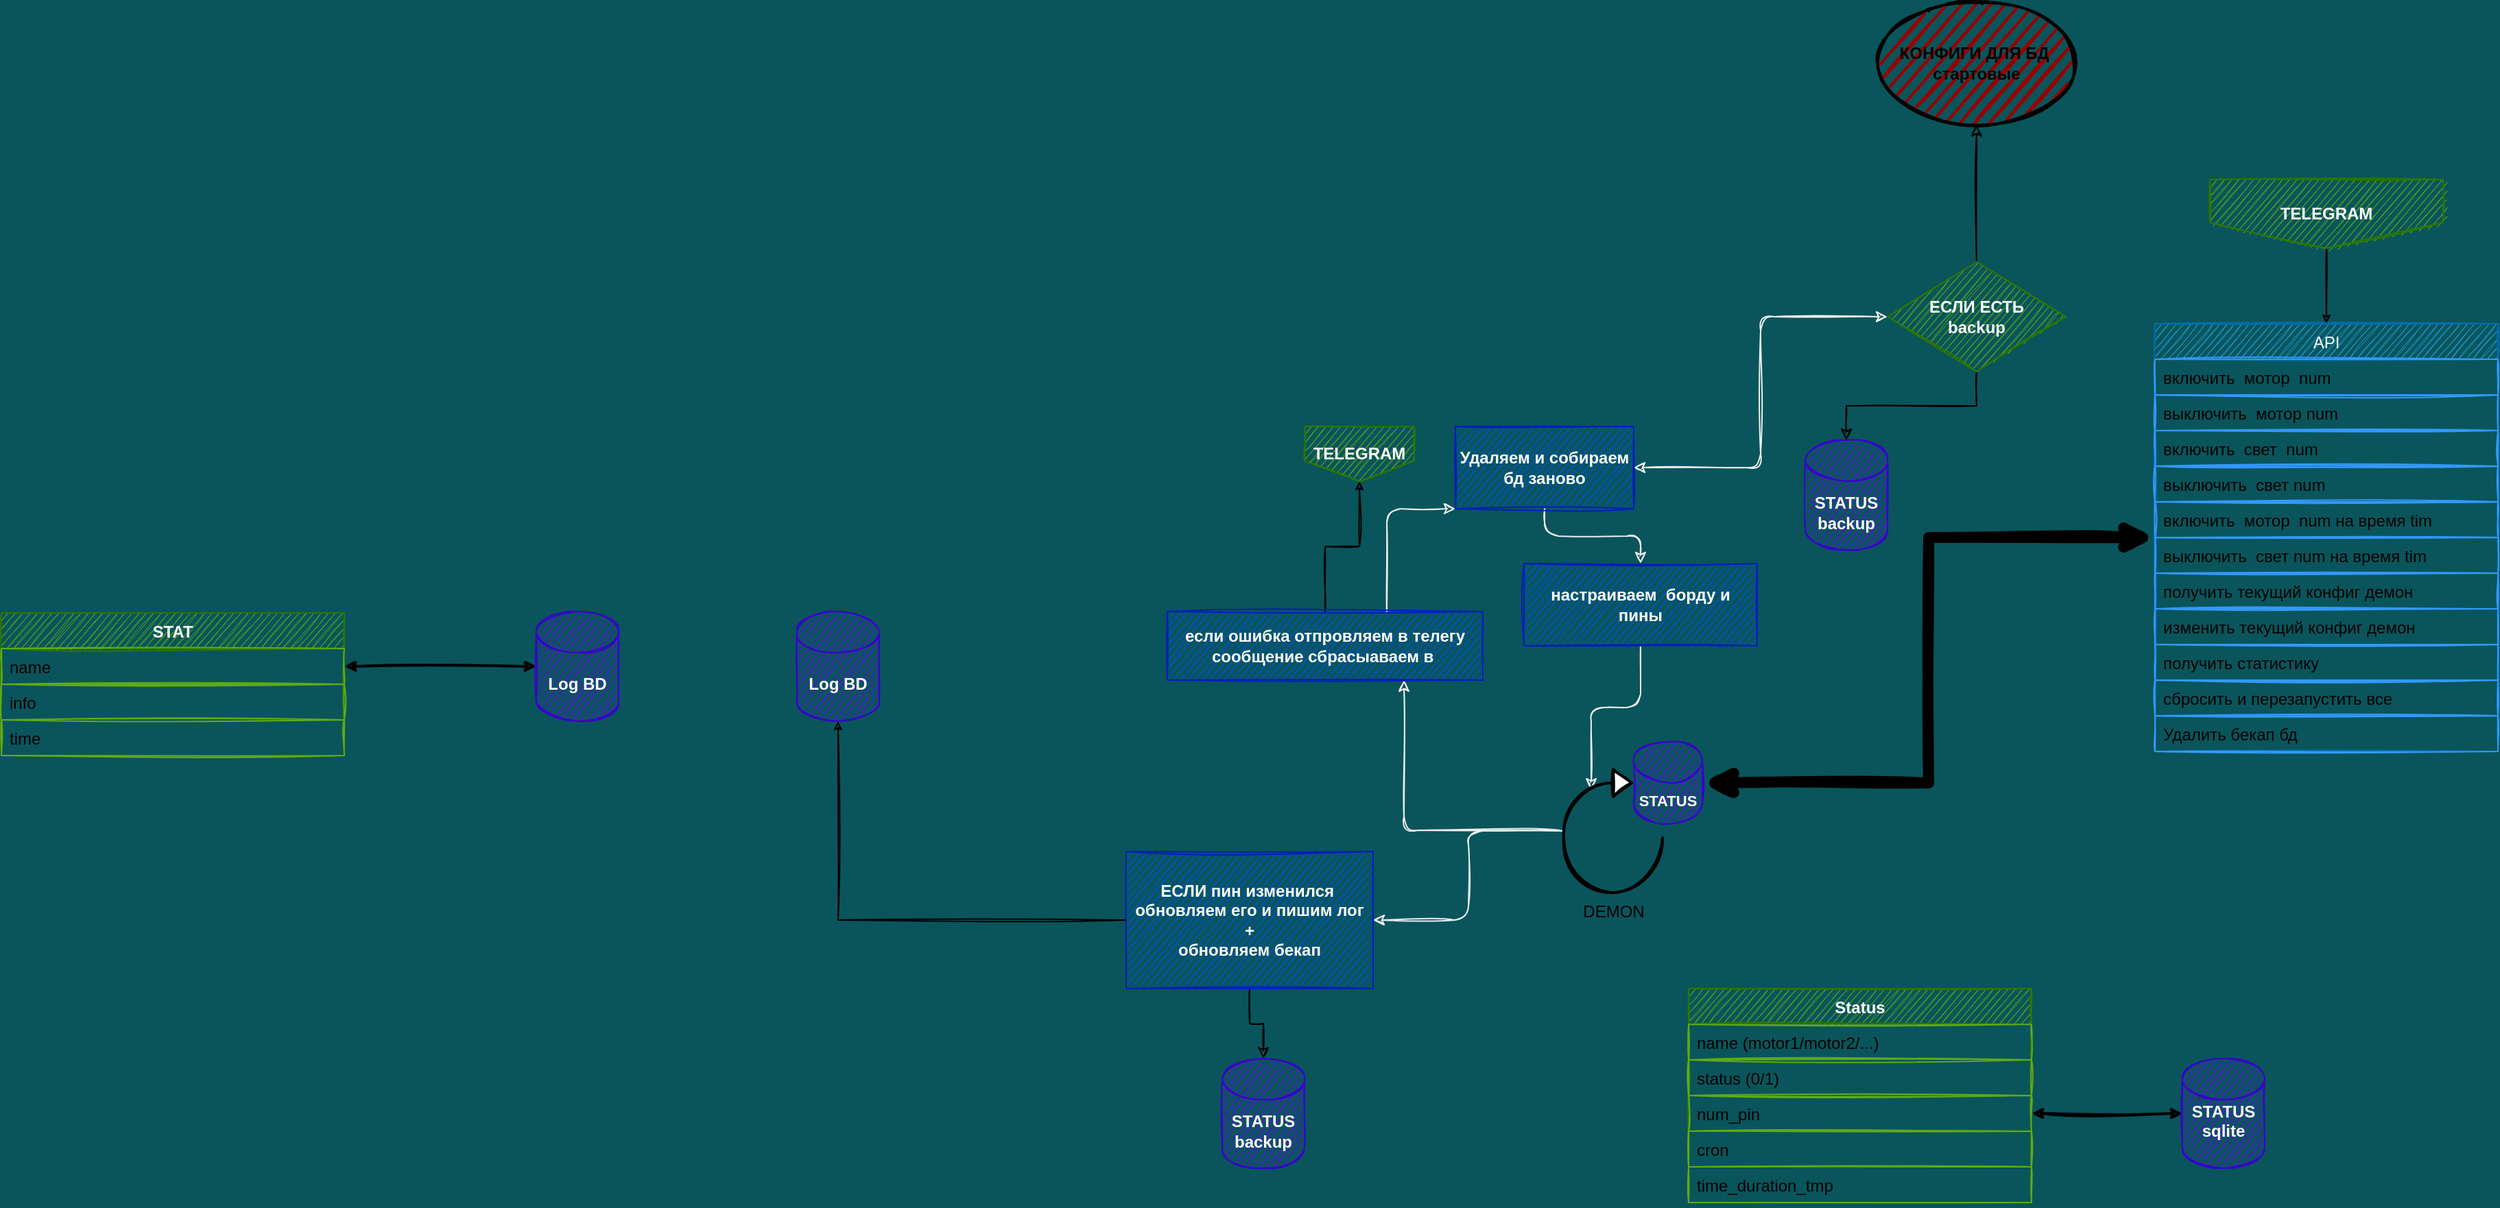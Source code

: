 <mxfile version="14.7.4" type="embed"><diagram id="4mecZb3E88RG4_fVipaJ" name="Page-1"><mxGraphModel dx="1306" dy="888" grid="1" gridSize="10" guides="1" tooltips="1" connect="1" arrows="1" fold="1" page="0" pageScale="1" pageWidth="827" pageHeight="1169" background="#09555B" math="0" shadow="0"><root><mxCell id="0"/><mxCell id="1" parent="0"/><mxCell id="40" style="edgeStyle=orthogonalEdgeStyle;rounded=0;orthogonalLoop=1;jettySize=auto;html=1;entryX=1;entryY=0.5;entryDx=0;entryDy=0;endArrow=classic;endFill=1;startArrow=classic;startFill=1;strokeWidth=8;sketch=1;entryPerimeter=0;" parent="1" source="8" target="87" edge="1"><mxGeometry relative="1" as="geometry"><mxPoint x="800" y="100" as="targetPoint"/></mxGeometry></mxCell><mxCell id="8" value="API" style="swimlane;fontStyle=0;childLayout=stackLayout;horizontal=1;startSize=26;fillColor=#1ba1e2;horizontalStack=0;resizeParent=1;resizeParentMax=0;resizeLast=0;collapsible=1;marginBottom=0;rounded=0;sketch=1;fontColor=#ffffff;strokeColor=#006EAF;" parent="1" vertex="1"><mxGeometry x="1040" y="-5" width="250" height="312" as="geometry"/></mxCell><mxCell id="9" value="включить  мотор  num" style="text;align=left;verticalAlign=top;spacingLeft=4;spacingRight=4;overflow=hidden;rotatable=0;points=[[0,0.5],[1,0.5]];portConstraint=eastwest;sketch=1;strokeColor=#3399FF;" parent="8" vertex="1"><mxGeometry y="26" width="250" height="26" as="geometry"/></mxCell><mxCell id="10" value="выключить  мотор num " style="text;align=left;verticalAlign=top;spacingLeft=4;spacingRight=4;overflow=hidden;rotatable=0;points=[[0,0.5],[1,0.5]];portConstraint=eastwest;sketch=1;strokeColor=#3399FF;" parent="8" vertex="1"><mxGeometry y="52" width="250" height="26" as="geometry"/></mxCell><mxCell id="11" value="включить  свет  num" style="text;align=left;verticalAlign=top;spacingLeft=4;spacingRight=4;overflow=hidden;rotatable=0;points=[[0,0.5],[1,0.5]];portConstraint=eastwest;sketch=1;strokeColor=#3399FF;" parent="8" vertex="1"><mxGeometry y="78" width="250" height="26" as="geometry"/></mxCell><mxCell id="15" value="выключить  свет num " style="text;align=left;verticalAlign=top;spacingLeft=4;spacingRight=4;overflow=hidden;rotatable=0;points=[[0,0.5],[1,0.5]];portConstraint=eastwest;sketch=1;strokeColor=#3399FF;" parent="8" vertex="1"><mxGeometry y="104" width="250" height="26" as="geometry"/></mxCell><mxCell id="16" value="включить  мотор  num на время tim" style="text;align=left;verticalAlign=top;spacingLeft=4;spacingRight=4;overflow=hidden;rotatable=0;points=[[0,0.5],[1,0.5]];portConstraint=eastwest;sketch=1;strokeColor=#3399FF;" parent="8" vertex="1"><mxGeometry y="130" width="250" height="26" as="geometry"/></mxCell><mxCell id="17" value="выключить  свет num на время tim" style="text;fillColor=none;align=left;verticalAlign=top;spacingLeft=4;spacingRight=4;overflow=hidden;rotatable=0;points=[[0,0.5],[1,0.5]];portConstraint=eastwest;sketch=1;strokeColor=#3399FF;" parent="8" vertex="1"><mxGeometry y="156" width="250" height="26" as="geometry"/></mxCell><mxCell id="19" value="получить текущий конфиг демон" style="text;fillColor=none;align=left;verticalAlign=top;spacingLeft=4;spacingRight=4;overflow=hidden;rotatable=0;points=[[0,0.5],[1,0.5]];portConstraint=eastwest;sketch=1;strokeColor=#3399FF;" parent="8" vertex="1"><mxGeometry y="182" width="250" height="26" as="geometry"/></mxCell><mxCell id="20" value="изменить текущий конфиг демон" style="text;fillColor=none;align=left;verticalAlign=top;spacingLeft=4;spacingRight=4;overflow=hidden;rotatable=0;points=[[0,0.5],[1,0.5]];portConstraint=eastwest;sketch=1;strokeColor=#3399FF;" parent="8" vertex="1"><mxGeometry y="208" width="250" height="26" as="geometry"/></mxCell><mxCell id="21" value="получить статистику" style="text;fillColor=none;align=left;verticalAlign=top;spacingLeft=4;spacingRight=4;overflow=hidden;rotatable=0;points=[[0,0.5],[1,0.5]];portConstraint=eastwest;sketch=1;strokeColor=#3399FF;" parent="8" vertex="1"><mxGeometry y="234" width="250" height="26" as="geometry"/></mxCell><mxCell id="100" value="сбросить и перезапустить все" style="text;fillColor=none;align=left;verticalAlign=top;spacingLeft=4;spacingRight=4;overflow=hidden;rotatable=0;points=[[0,0.5],[1,0.5]];portConstraint=eastwest;sketch=1;strokeColor=#3399FF;" parent="8" vertex="1"><mxGeometry y="260" width="250" height="26" as="geometry"/></mxCell><mxCell id="106" value="Удалить бекап бд" style="text;fillColor=none;align=left;verticalAlign=top;spacingLeft=4;spacingRight=4;overflow=hidden;rotatable=0;points=[[0,0.5],[1,0.5]];portConstraint=eastwest;sketch=1;strokeColor=#3399FF;" parent="8" vertex="1"><mxGeometry y="286" width="250" height="26" as="geometry"/></mxCell><mxCell id="25" style="edgeStyle=orthogonalEdgeStyle;curved=0;rounded=1;sketch=1;orthogonalLoop=1;jettySize=auto;html=1;exitX=0.5;exitY=1;exitDx=0;exitDy=0;fontColor=#FFFFFF;strokeColor=#EEEEEE;" parent="1" source="22" target="24" edge="1"><mxGeometry relative="1" as="geometry"/></mxCell><mxCell id="22" value="&lt;b&gt;Удаляем и собираем бд заново&lt;/b&gt;" style="rounded=0;whiteSpace=wrap;html=1;sketch=1;fillColor=#0050ef;strokeColor=#001DBC;fontColor=#ffffff;" parent="1" vertex="1"><mxGeometry x="530" y="70" width="130" height="60" as="geometry"/></mxCell><mxCell id="37" style="edgeStyle=orthogonalEdgeStyle;curved=0;rounded=1;sketch=1;orthogonalLoop=1;jettySize=auto;html=1;entryX=1;entryY=0.5;entryDx=0;entryDy=0;fontColor=#f0f0f0;strokeColor=#EEEEEE;startArrow=classic;startFill=1;exitX=0;exitY=0.5;exitDx=0;exitDy=0;" parent="1" source="114" target="22" edge="1"><mxGeometry relative="1" as="geometry"><mxPoint x="840" y="-10" as="sourcePoint"/></mxGeometry></mxCell><mxCell id="36" style="edgeStyle=orthogonalEdgeStyle;curved=0;rounded=1;sketch=1;orthogonalLoop=1;jettySize=auto;html=1;exitX=0.5;exitY=1;exitDx=0;exitDy=0;entryX=0.278;entryY=0.167;entryDx=0;entryDy=0;entryPerimeter=0;fontColor=#f0f0f0;strokeColor=#EEEEEE;" parent="1" source="24" target="26" edge="1"><mxGeometry relative="1" as="geometry"/></mxCell><mxCell id="24" value="&lt;b&gt;настраиваем&amp;nbsp; борду и &lt;br&gt;пины&lt;/b&gt;" style="rounded=0;whiteSpace=wrap;html=1;sketch=1;fillColor=#0050ef;strokeColor=#001DBC;fontColor=#ffffff;" parent="1" vertex="1"><mxGeometry x="580" y="170" width="170" height="60" as="geometry"/></mxCell><mxCell id="33" style="edgeStyle=orthogonalEdgeStyle;curved=0;rounded=1;sketch=1;orthogonalLoop=1;jettySize=auto;html=1;entryX=1;entryY=0.5;entryDx=0;entryDy=0;fontColor=#f0f0f0;strokeColor=#EEEEEE;" parent="1" source="26" target="31" edge="1"><mxGeometry relative="1" as="geometry"/></mxCell><mxCell id="38" style="edgeStyle=orthogonalEdgeStyle;curved=0;rounded=1;sketch=1;orthogonalLoop=1;jettySize=auto;html=1;entryX=0.75;entryY=1;entryDx=0;entryDy=0;fontColor=#f0f0f0;strokeColor=#EEEEEE;exitX=-0.039;exitY=0.494;exitDx=0;exitDy=0;exitPerimeter=0;" parent="1" source="26" target="34" edge="1"><mxGeometry relative="1" as="geometry"/></mxCell><mxCell id="95" style="edgeStyle=orthogonalEdgeStyle;rounded=0;sketch=1;orthogonalLoop=1;jettySize=auto;html=1;entryX=0.5;entryY=1;entryDx=0;entryDy=0;entryPerimeter=0;startArrow=none;startFill=0;endArrow=classic;endFill=1;startSize=4;endSize=4;strokeWidth=1;" parent="1" source="31" target="32" edge="1"><mxGeometry relative="1" as="geometry"/></mxCell><mxCell id="105" style="edgeStyle=orthogonalEdgeStyle;rounded=0;orthogonalLoop=1;jettySize=auto;html=1;exitX=0.5;exitY=1;exitDx=0;exitDy=0;entryX=0.5;entryY=0;entryDx=0;entryDy=0;entryPerimeter=0;sketch=1;" parent="1" source="31" target="104" edge="1"><mxGeometry relative="1" as="geometry"/></mxCell><mxCell id="31" value="&lt;b&gt;ЕСЛИ пин изменился&amp;nbsp; обновляем его и пишим лог&lt;br&gt;+&lt;br&gt;обновляем бекап&lt;br&gt;&lt;/b&gt;" style="rounded=0;whiteSpace=wrap;html=1;sketch=1;fillColor=#0050ef;strokeColor=#001DBC;fontColor=#ffffff;" parent="1" vertex="1"><mxGeometry x="290" y="380" width="180" height="100" as="geometry"/></mxCell><mxCell id="32" value="&lt;b&gt;Log BD&lt;br&gt;&lt;/b&gt;" style="shape=cylinder3;whiteSpace=wrap;html=1;boundedLbl=1;backgroundOutline=1;size=15;rounded=0;sketch=1;fontColor=#ffffff;strokeColor=#3700CC;fillColor=#6a00ff;" parent="1" vertex="1"><mxGeometry x="50" y="205" width="60" height="80" as="geometry"/></mxCell><mxCell id="39" style="edgeStyle=orthogonalEdgeStyle;curved=0;rounded=1;sketch=1;orthogonalLoop=1;jettySize=auto;html=1;entryX=0;entryY=1;entryDx=0;entryDy=0;fontColor=#f0f0f0;strokeColor=#EEEEEE;" parent="1" source="34" target="22" edge="1"><mxGeometry relative="1" as="geometry"><Array as="points"><mxPoint x="480" y="130"/></Array></mxGeometry></mxCell><mxCell id="97" style="edgeStyle=orthogonalEdgeStyle;rounded=0;sketch=1;orthogonalLoop=1;jettySize=auto;html=1;exitX=0.5;exitY=0;exitDx=0;exitDy=0;entryX=0.5;entryY=1;entryDx=0;entryDy=0;startArrow=none;startFill=0;endArrow=classic;endFill=1;startSize=4;endSize=4;strokeWidth=1;" parent="1" source="34" target="96" edge="1"><mxGeometry relative="1" as="geometry"/></mxCell><mxCell id="34" value="&lt;b&gt;если ошибка отпровляем в телегу сообщение сбрасыаваем в&amp;nbsp;&lt;/b&gt;" style="rounded=0;whiteSpace=wrap;html=1;sketch=1;fillColor=#0050ef;strokeColor=#001DBC;fontColor=#ffffff;" parent="1" vertex="1"><mxGeometry x="320" y="205" width="230" height="50" as="geometry"/></mxCell><mxCell id="98" style="edgeStyle=orthogonalEdgeStyle;rounded=0;sketch=1;orthogonalLoop=1;jettySize=auto;html=1;exitX=0.5;exitY=1;exitDx=0;exitDy=0;entryX=0.5;entryY=0;entryDx=0;entryDy=0;startArrow=none;startFill=0;endArrow=classic;endFill=1;startSize=4;endSize=4;strokeWidth=1;" parent="1" source="44" target="8" edge="1"><mxGeometry relative="1" as="geometry"/></mxCell><mxCell id="44" value="&lt;b&gt;TELEGRAM&lt;/b&gt;" style="shape=offPageConnector;whiteSpace=wrap;html=1;sketch=1;fillColor=#60a917;strokeColor=#2D7600;fontColor=#ffffff;" parent="1" vertex="1"><mxGeometry x="1080" y="-110" width="170" height="50" as="geometry"/></mxCell><mxCell id="48" value="Status" style="swimlane;fontStyle=1;childLayout=stackLayout;horizontal=1;startSize=26;fillColor=#60a917;horizontalStack=0;resizeParent=1;resizeParentMax=0;resizeLast=0;collapsible=1;marginBottom=0;rounded=0;sketch=1;fontColor=#ffffff;strokeColor=#2D7600;" parent="1" vertex="1"><mxGeometry x="700" y="480" width="250" height="156" as="geometry"/></mxCell><mxCell id="49" value="name (motor1/motor2/...)" style="text;align=left;verticalAlign=top;spacingLeft=4;spacingRight=4;overflow=hidden;rotatable=0;points=[[0,0.5],[1,0.5]];portConstraint=eastwest;sketch=1;strokeColor=#60A917;" parent="48" vertex="1"><mxGeometry y="26" width="250" height="26" as="geometry"/></mxCell><mxCell id="50" value="status (0/1)" style="text;align=left;verticalAlign=top;spacingLeft=4;spacingRight=4;overflow=hidden;rotatable=0;points=[[0,0.5],[1,0.5]];portConstraint=eastwest;sketch=1;strokeColor=#60A917;" parent="48" vertex="1"><mxGeometry y="52" width="250" height="26" as="geometry"/></mxCell><mxCell id="51" value="num_pin" style="text;align=left;verticalAlign=top;spacingLeft=4;spacingRight=4;overflow=hidden;rotatable=0;points=[[0,0.5],[1,0.5]];portConstraint=eastwest;sketch=1;strokeColor=#60A917;" parent="48" vertex="1"><mxGeometry y="78" width="250" height="26" as="geometry"/></mxCell><mxCell id="52" value="cron" style="text;align=left;verticalAlign=top;spacingLeft=4;spacingRight=4;overflow=hidden;rotatable=0;points=[[0,0.5],[1,0.5]];portConstraint=eastwest;sketch=1;strokeColor=#60A917;" parent="48" vertex="1"><mxGeometry y="104" width="250" height="26" as="geometry"/></mxCell><mxCell id="53" value="time_duration_tmp" style="text;align=left;verticalAlign=top;spacingLeft=4;spacingRight=4;overflow=hidden;rotatable=0;points=[[0,0.5],[1,0.5]];portConstraint=eastwest;sketch=1;strokeColor=#60A917;" parent="48" vertex="1"><mxGeometry y="130" width="250" height="26" as="geometry"/></mxCell><mxCell id="70" value="STAT" style="swimlane;fontStyle=1;childLayout=stackLayout;horizontal=1;startSize=26;fillColor=#60a917;horizontalStack=0;resizeParent=1;resizeParentMax=0;resizeLast=0;collapsible=1;marginBottom=0;rounded=0;sketch=1;fontColor=#ffffff;strokeColor=#2D7600;" parent="1" vertex="1"><mxGeometry x="-530" y="206" width="250" height="104" as="geometry"/></mxCell><mxCell id="71" value="name" style="text;align=left;verticalAlign=top;spacingLeft=4;spacingRight=4;overflow=hidden;rotatable=0;points=[[0,0.5],[1,0.5]];portConstraint=eastwest;sketch=1;strokeColor=#60A917;" parent="70" vertex="1"><mxGeometry y="26" width="250" height="26" as="geometry"/></mxCell><mxCell id="129" value="info" style="text;align=left;verticalAlign=top;spacingLeft=4;spacingRight=4;overflow=hidden;rotatable=0;points=[[0,0.5],[1,0.5]];portConstraint=eastwest;sketch=1;strokeColor=#60A917;" vertex="1" parent="70"><mxGeometry y="52" width="250" height="26" as="geometry"/></mxCell><mxCell id="72" value="time" style="text;align=left;verticalAlign=top;spacingLeft=4;spacingRight=4;overflow=hidden;rotatable=0;points=[[0,0.5],[1,0.5]];portConstraint=eastwest;sketch=1;strokeColor=#60A917;" parent="70" vertex="1"><mxGeometry y="78" width="250" height="26" as="geometry"/></mxCell><mxCell id="82" value="&lt;b&gt;Log BD&lt;br&gt;&lt;/b&gt;" style="shape=cylinder3;whiteSpace=wrap;html=1;boundedLbl=1;backgroundOutline=1;size=15;rounded=0;sketch=1;fontColor=#ffffff;strokeColor=#3700CC;fillColor=#6a00ff;" parent="1" vertex="1"><mxGeometry x="-140" y="205" width="60" height="80" as="geometry"/></mxCell><mxCell id="83" style="edgeStyle=orthogonalEdgeStyle;rounded=0;orthogonalLoop=1;jettySize=auto;html=1;exitX=1;exitY=0.5;exitDx=0;exitDy=0;entryX=0;entryY=0.5;entryDx=0;entryDy=0;entryPerimeter=0;startArrow=classic;startFill=1;endArrow=classic;endFill=1;strokeWidth=2;endSize=4;startSize=4;sketch=1;" parent="1" source="71" target="82" edge="1"><mxGeometry relative="1" as="geometry"/></mxCell><mxCell id="84" style="edgeStyle=orthogonalEdgeStyle;rounded=0;orthogonalLoop=1;jettySize=auto;html=1;exitX=1;exitY=0.5;exitDx=0;exitDy=0;entryX=0;entryY=0.5;entryDx=0;entryDy=0;entryPerimeter=0;startArrow=classic;startFill=1;endArrow=classic;endFill=1;strokeWidth=2;startSize=4;endSize=4;sketch=1;" parent="1" source="51" target="81" edge="1"><mxGeometry relative="1" as="geometry"/></mxCell><mxCell id="88" value="" style="group;sketch=1;" parent="1" vertex="1" connectable="0"><mxGeometry x="609" y="300" width="101" height="110" as="geometry"/></mxCell><mxCell id="26" value="DEMON" style="html=1;verticalLabelPosition=bottom;align=center;labelBackgroundColor=none;verticalAlign=top;strokeWidth=2;shadow=0;dashed=0;shape=mxgraph.ios7.icons.reload;rounded=0;sketch=1;" parent="88" vertex="1"><mxGeometry y="20" width="72" height="90" as="geometry"/></mxCell><mxCell id="87" value="&lt;b style=&quot;font-size: 11px&quot;&gt;STATUS&lt;br&gt;&lt;/b&gt;" style="shape=cylinder3;whiteSpace=wrap;html=1;boundedLbl=1;backgroundOutline=1;size=15;rounded=0;sketch=1;fontColor=#ffffff;strokeColor=#3700CC;fillColor=#6a00ff;" parent="88" vertex="1"><mxGeometry x="51" width="50" height="60" as="geometry"/></mxCell><mxCell id="96" value="&lt;b&gt;TELEGRAM&lt;/b&gt;" style="shape=offPageConnector;whiteSpace=wrap;html=1;sketch=1;fillColor=#60a917;strokeColor=#2D7600;fontColor=#ffffff;" parent="1" vertex="1"><mxGeometry x="420" y="70" width="80" height="40" as="geometry"/></mxCell><mxCell id="103" value="" style="group;sketch=1;" parent="1" vertex="1" connectable="0"><mxGeometry x="360" y="430" width="60" height="181" as="geometry"/></mxCell><mxCell id="104" value="&lt;b&gt;STATUS&lt;/b&gt;&lt;br&gt;&lt;b&gt;backup&lt;/b&gt;&lt;br&gt;" style="shape=cylinder3;whiteSpace=wrap;html=1;boundedLbl=1;backgroundOutline=1;size=15;rounded=0;sketch=1;fontColor=#ffffff;strokeColor=#3700CC;fillColor=#6a00ff;" parent="103" vertex="1"><mxGeometry y="101" width="60" height="80" as="geometry"/></mxCell><mxCell id="107" value="&lt;b&gt;КОНФИГИ ДЛЯ БД&amp;nbsp;&lt;br&gt;стартовые&lt;br&gt;&lt;/b&gt;" style="ellipse;whiteSpace=wrap;html=1;strokeWidth=2;fillWeight=2;hachureGap=8;fillColor=#990000;fillStyle=dots;sketch=1;" parent="1" vertex="1"><mxGeometry x="840" y="-240" width="140" height="90" as="geometry"/></mxCell><mxCell id="81" value="&lt;b&gt;STATUS&lt;br&gt;sqlite&lt;br&gt;&lt;br&gt;&lt;/b&gt;" style="shape=cylinder3;whiteSpace=wrap;html=1;boundedLbl=1;backgroundOutline=1;size=15;rounded=0;sketch=1;fontColor=#ffffff;strokeColor=#3700CC;fillColor=#6a00ff;" parent="1" vertex="1"><mxGeometry x="1060" y="531" width="60" height="80" as="geometry"/></mxCell><mxCell id="109" value="&lt;b&gt;STATUS&lt;/b&gt;&lt;br&gt;&lt;b&gt;backup&lt;/b&gt;&lt;br&gt;" style="shape=cylinder3;whiteSpace=wrap;html=1;boundedLbl=1;backgroundOutline=1;size=15;rounded=0;sketch=1;fontColor=#ffffff;strokeColor=#3700CC;fillColor=#6a00ff;" parent="1" vertex="1"><mxGeometry x="785" y="80" width="60" height="80" as="geometry"/></mxCell><mxCell id="126" style="edgeStyle=orthogonalEdgeStyle;rounded=0;sketch=1;orthogonalLoop=1;jettySize=auto;html=1;exitX=0.5;exitY=0;exitDx=0;exitDy=0;entryX=0.5;entryY=1;entryDx=0;entryDy=0;shadow=0;" parent="1" source="114" target="107" edge="1"><mxGeometry relative="1" as="geometry"/></mxCell><mxCell id="127" style="edgeStyle=orthogonalEdgeStyle;rounded=0;sketch=1;orthogonalLoop=1;jettySize=auto;html=1;exitX=0.5;exitY=1;exitDx=0;exitDy=0;entryX=0.5;entryY=0;entryDx=0;entryDy=0;entryPerimeter=0;" parent="1" source="114" target="109" edge="1"><mxGeometry relative="1" as="geometry"/></mxCell><mxCell id="114" value="&lt;b&gt;ЕСЛИ ЕСТЬ&lt;br&gt;backup&lt;/b&gt;" style="rhombus;whiteSpace=wrap;html=1;sketch=1;fillColor=#60a917;strokeColor=#2D7600;fontColor=#ffffff;" parent="1" vertex="1"><mxGeometry x="845" y="-50" width="130" height="80" as="geometry"/></mxCell></root></mxGraphModel></diagram></mxfile>